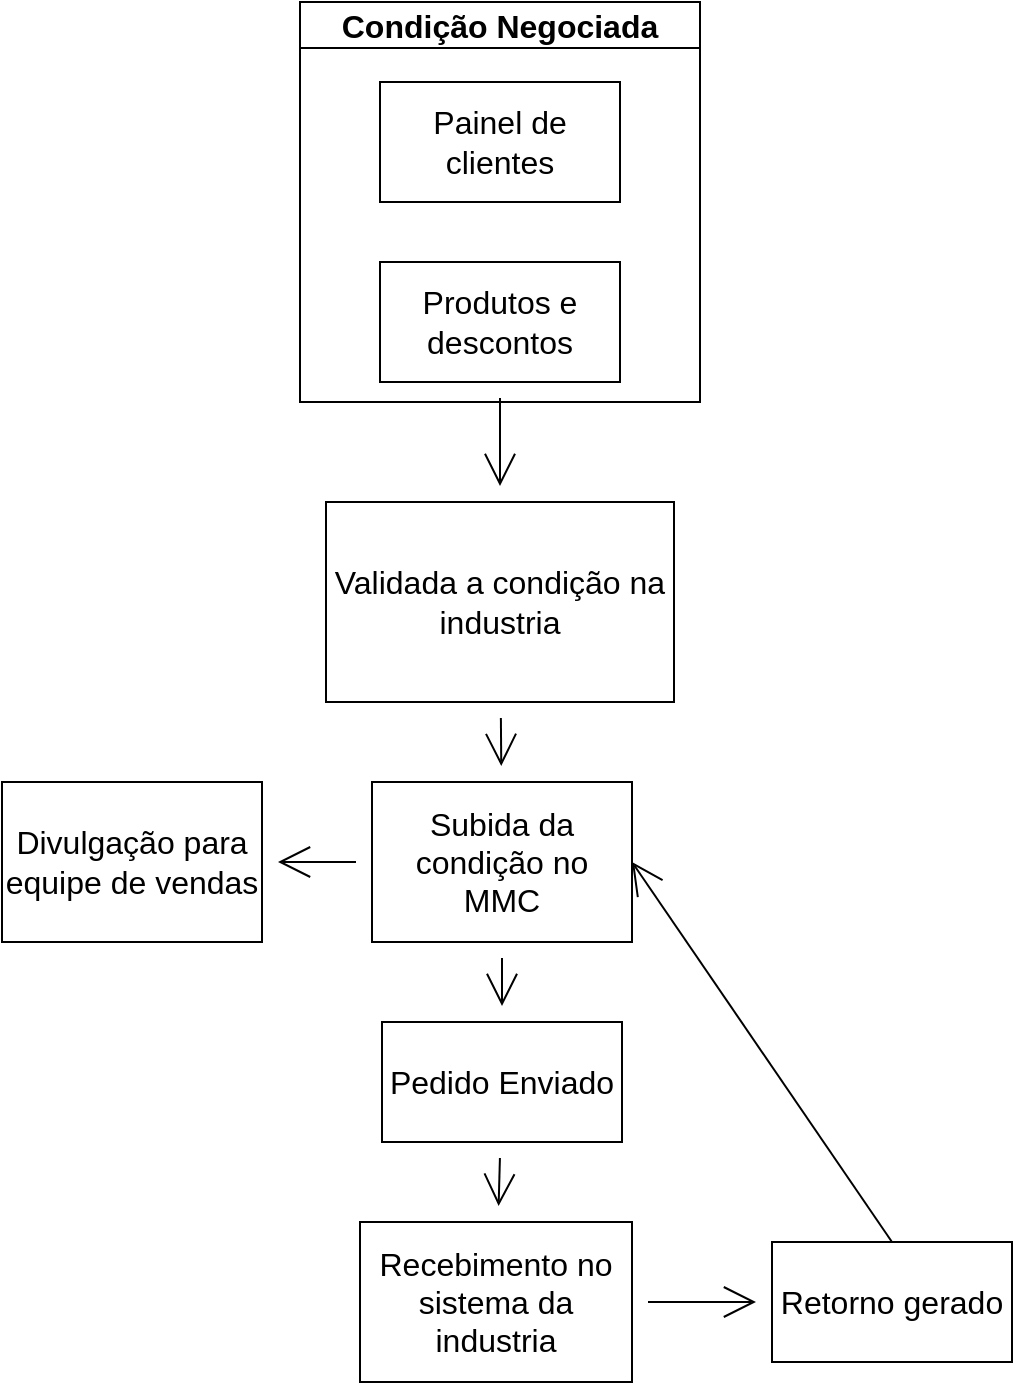 <mxfile version="20.5.3" type="github">
  <diagram id="earbVMF5uEPGbMAuAP7y" name="Página-1">
    <mxGraphModel dx="1903" dy="844" grid="1" gridSize="10" guides="1" tooltips="1" connect="1" arrows="1" fold="1" page="1" pageScale="1" pageWidth="827" pageHeight="1169" math="0" shadow="0">
      <root>
        <mxCell id="0" />
        <mxCell id="1" parent="0" />
        <mxCell id="uPqftv9LYSSAp6NvKLLp-6" value="Condição Negociada" style="swimlane;whiteSpace=wrap;html=1;fontSize=16;" vertex="1" parent="1">
          <mxGeometry x="314" y="20" width="200" height="200" as="geometry" />
        </mxCell>
        <mxCell id="uPqftv9LYSSAp6NvKLLp-7" value="Painel de clientes" style="rounded=0;whiteSpace=wrap;html=1;fontSize=16;" vertex="1" parent="uPqftv9LYSSAp6NvKLLp-6">
          <mxGeometry x="40" y="40" width="120" height="60" as="geometry" />
        </mxCell>
        <mxCell id="uPqftv9LYSSAp6NvKLLp-8" value="Produtos e descontos" style="rounded=0;whiteSpace=wrap;html=1;fontSize=16;" vertex="1" parent="uPqftv9LYSSAp6NvKLLp-6">
          <mxGeometry x="40" y="130" width="120" height="60" as="geometry" />
        </mxCell>
        <mxCell id="uPqftv9LYSSAp6NvKLLp-14" value="" style="edgeStyle=none;curved=1;rounded=0;orthogonalLoop=1;jettySize=auto;html=1;fontSize=12;endArrow=open;startSize=14;endSize=14;sourcePerimeterSpacing=8;targetPerimeterSpacing=8;" edge="1" parent="1" source="uPqftv9LYSSAp6NvKLLp-9" target="uPqftv9LYSSAp6NvKLLp-13">
          <mxGeometry relative="1" as="geometry" />
        </mxCell>
        <mxCell id="uPqftv9LYSSAp6NvKLLp-9" value="Validada a condição na industria" style="whiteSpace=wrap;html=1;fontSize=16;rounded=0;" vertex="1" parent="1">
          <mxGeometry x="327" y="270" width="174" height="100" as="geometry" />
        </mxCell>
        <mxCell id="uPqftv9LYSSAp6NvKLLp-10" value="" style="edgeStyle=none;curved=1;rounded=0;orthogonalLoop=1;jettySize=auto;html=1;fontSize=12;endArrow=open;startSize=14;endSize=14;sourcePerimeterSpacing=8;targetPerimeterSpacing=8;" edge="1" parent="1" source="uPqftv9LYSSAp6NvKLLp-8" target="uPqftv9LYSSAp6NvKLLp-9">
          <mxGeometry relative="1" as="geometry" />
        </mxCell>
        <mxCell id="uPqftv9LYSSAp6NvKLLp-18" value="" style="edgeStyle=none;curved=1;rounded=0;orthogonalLoop=1;jettySize=auto;html=1;fontSize=12;endArrow=open;startSize=14;endSize=14;sourcePerimeterSpacing=8;targetPerimeterSpacing=8;" edge="1" parent="1" source="uPqftv9LYSSAp6NvKLLp-13" target="uPqftv9LYSSAp6NvKLLp-17">
          <mxGeometry relative="1" as="geometry" />
        </mxCell>
        <mxCell id="uPqftv9LYSSAp6NvKLLp-26" style="edgeStyle=none;curved=1;rounded=0;orthogonalLoop=1;jettySize=auto;html=1;fontSize=12;endArrow=open;startSize=14;endSize=14;sourcePerimeterSpacing=8;targetPerimeterSpacing=8;" edge="1" parent="1" source="uPqftv9LYSSAp6NvKLLp-13" target="uPqftv9LYSSAp6NvKLLp-25">
          <mxGeometry relative="1" as="geometry" />
        </mxCell>
        <mxCell id="uPqftv9LYSSAp6NvKLLp-13" value="Subida da condição no MMC" style="whiteSpace=wrap;html=1;fontSize=16;rounded=0;" vertex="1" parent="1">
          <mxGeometry x="350" y="410" width="130" height="80" as="geometry" />
        </mxCell>
        <mxCell id="uPqftv9LYSSAp6NvKLLp-20" value="" style="edgeStyle=none;curved=1;rounded=0;orthogonalLoop=1;jettySize=auto;html=1;fontSize=12;endArrow=open;startSize=14;endSize=14;sourcePerimeterSpacing=8;targetPerimeterSpacing=8;" edge="1" parent="1" source="uPqftv9LYSSAp6NvKLLp-17" target="uPqftv9LYSSAp6NvKLLp-19">
          <mxGeometry relative="1" as="geometry" />
        </mxCell>
        <mxCell id="uPqftv9LYSSAp6NvKLLp-17" value="Pedido Enviado" style="whiteSpace=wrap;html=1;fontSize=16;rounded=0;" vertex="1" parent="1">
          <mxGeometry x="355" y="530" width="120" height="60" as="geometry" />
        </mxCell>
        <mxCell id="uPqftv9LYSSAp6NvKLLp-22" value="" style="edgeStyle=none;curved=1;rounded=0;orthogonalLoop=1;jettySize=auto;html=1;fontSize=12;endArrow=open;startSize=14;endSize=14;sourcePerimeterSpacing=8;targetPerimeterSpacing=8;" edge="1" parent="1" source="uPqftv9LYSSAp6NvKLLp-19" target="uPqftv9LYSSAp6NvKLLp-21">
          <mxGeometry relative="1" as="geometry" />
        </mxCell>
        <mxCell id="uPqftv9LYSSAp6NvKLLp-19" value="Recebimento no sistema da industria" style="whiteSpace=wrap;html=1;fontSize=16;rounded=0;" vertex="1" parent="1">
          <mxGeometry x="344" y="630" width="136" height="80" as="geometry" />
        </mxCell>
        <mxCell id="uPqftv9LYSSAp6NvKLLp-24" style="edgeStyle=none;curved=1;rounded=0;orthogonalLoop=1;jettySize=auto;html=1;exitX=0.5;exitY=0;exitDx=0;exitDy=0;fontSize=12;endArrow=open;startSize=14;endSize=14;sourcePerimeterSpacing=8;targetPerimeterSpacing=8;entryX=1;entryY=0.5;entryDx=0;entryDy=0;" edge="1" parent="1" source="uPqftv9LYSSAp6NvKLLp-21" target="uPqftv9LYSSAp6NvKLLp-13">
          <mxGeometry relative="1" as="geometry" />
        </mxCell>
        <mxCell id="uPqftv9LYSSAp6NvKLLp-21" value="Retorno gerado" style="whiteSpace=wrap;html=1;fontSize=16;rounded=0;" vertex="1" parent="1">
          <mxGeometry x="550" y="640" width="120" height="60" as="geometry" />
        </mxCell>
        <mxCell id="uPqftv9LYSSAp6NvKLLp-25" value="Divulgação para equipe de vendas" style="whiteSpace=wrap;html=1;fontSize=16;rounded=0;" vertex="1" parent="1">
          <mxGeometry x="165" y="410" width="130" height="80" as="geometry" />
        </mxCell>
      </root>
    </mxGraphModel>
  </diagram>
</mxfile>
